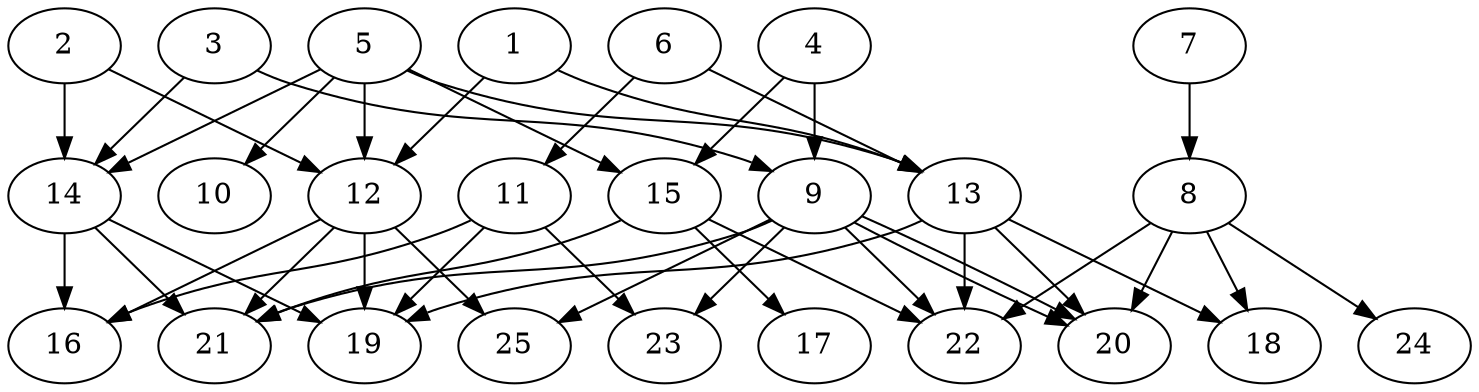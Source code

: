 // DAG automatically generated by daggen at Tue Aug  6 16:26:47 2019
// ./daggen --dot -n 25 --ccr 0.5 --fat 0.7 --regular 0.5 --density 0.5 --mindata 5242880 --maxdata 52428800 
digraph G {
  1 [size="23877632", alpha="0.20", expect_size="11938816"] 
  1 -> 12 [size ="11938816"]
  1 -> 13 [size ="11938816"]
  2 [size="28663808", alpha="0.10", expect_size="14331904"] 
  2 -> 12 [size ="14331904"]
  2 -> 14 [size ="14331904"]
  3 [size="102195200", alpha="0.08", expect_size="51097600"] 
  3 -> 9 [size ="51097600"]
  3 -> 14 [size ="51097600"]
  4 [size="37474304", alpha="0.09", expect_size="18737152"] 
  4 -> 9 [size ="18737152"]
  4 -> 15 [size ="18737152"]
  5 [size="104003584", alpha="0.01", expect_size="52001792"] 
  5 -> 10 [size ="52001792"]
  5 -> 12 [size ="52001792"]
  5 -> 13 [size ="52001792"]
  5 -> 14 [size ="52001792"]
  5 -> 15 [size ="52001792"]
  6 [size="10985472", alpha="0.10", expect_size="5492736"] 
  6 -> 11 [size ="5492736"]
  6 -> 13 [size ="5492736"]
  7 [size="96712704", alpha="0.14", expect_size="48356352"] 
  7 -> 8 [size ="48356352"]
  8 [size="87482368", alpha="0.02", expect_size="43741184"] 
  8 -> 18 [size ="43741184"]
  8 -> 20 [size ="43741184"]
  8 -> 22 [size ="43741184"]
  8 -> 24 [size ="43741184"]
  9 [size="15556608", alpha="0.20", expect_size="7778304"] 
  9 -> 20 [size ="7778304"]
  9 -> 20 [size ="7778304"]
  9 -> 21 [size ="7778304"]
  9 -> 22 [size ="7778304"]
  9 -> 23 [size ="7778304"]
  9 -> 25 [size ="7778304"]
  10 [size="19894272", alpha="0.09", expect_size="9947136"] 
  11 [size="95907840", alpha="0.18", expect_size="47953920"] 
  11 -> 16 [size ="47953920"]
  11 -> 19 [size ="47953920"]
  11 -> 23 [size ="47953920"]
  12 [size="95875072", alpha="0.19", expect_size="47937536"] 
  12 -> 16 [size ="47937536"]
  12 -> 19 [size ="47937536"]
  12 -> 21 [size ="47937536"]
  12 -> 25 [size ="47937536"]
  13 [size="49485824", alpha="0.11", expect_size="24742912"] 
  13 -> 18 [size ="24742912"]
  13 -> 19 [size ="24742912"]
  13 -> 20 [size ="24742912"]
  13 -> 22 [size ="24742912"]
  14 [size="89118720", alpha="0.08", expect_size="44559360"] 
  14 -> 16 [size ="44559360"]
  14 -> 19 [size ="44559360"]
  14 -> 21 [size ="44559360"]
  15 [size="36184064", alpha="0.13", expect_size="18092032"] 
  15 -> 17 [size ="18092032"]
  15 -> 21 [size ="18092032"]
  15 -> 22 [size ="18092032"]
  16 [size="39948288", alpha="0.08", expect_size="19974144"] 
  17 [size="88459264", alpha="0.04", expect_size="44229632"] 
  18 [size="60305408", alpha="0.05", expect_size="30152704"] 
  19 [size="69421056", alpha="0.18", expect_size="34710528"] 
  20 [size="68716544", alpha="0.17", expect_size="34358272"] 
  21 [size="16775168", alpha="0.18", expect_size="8387584"] 
  22 [size="101746688", alpha="0.04", expect_size="50873344"] 
  23 [size="98318336", alpha="0.09", expect_size="49159168"] 
  24 [size="57563136", alpha="0.19", expect_size="28781568"] 
  25 [size="96358400", alpha="0.10", expect_size="48179200"] 
}
